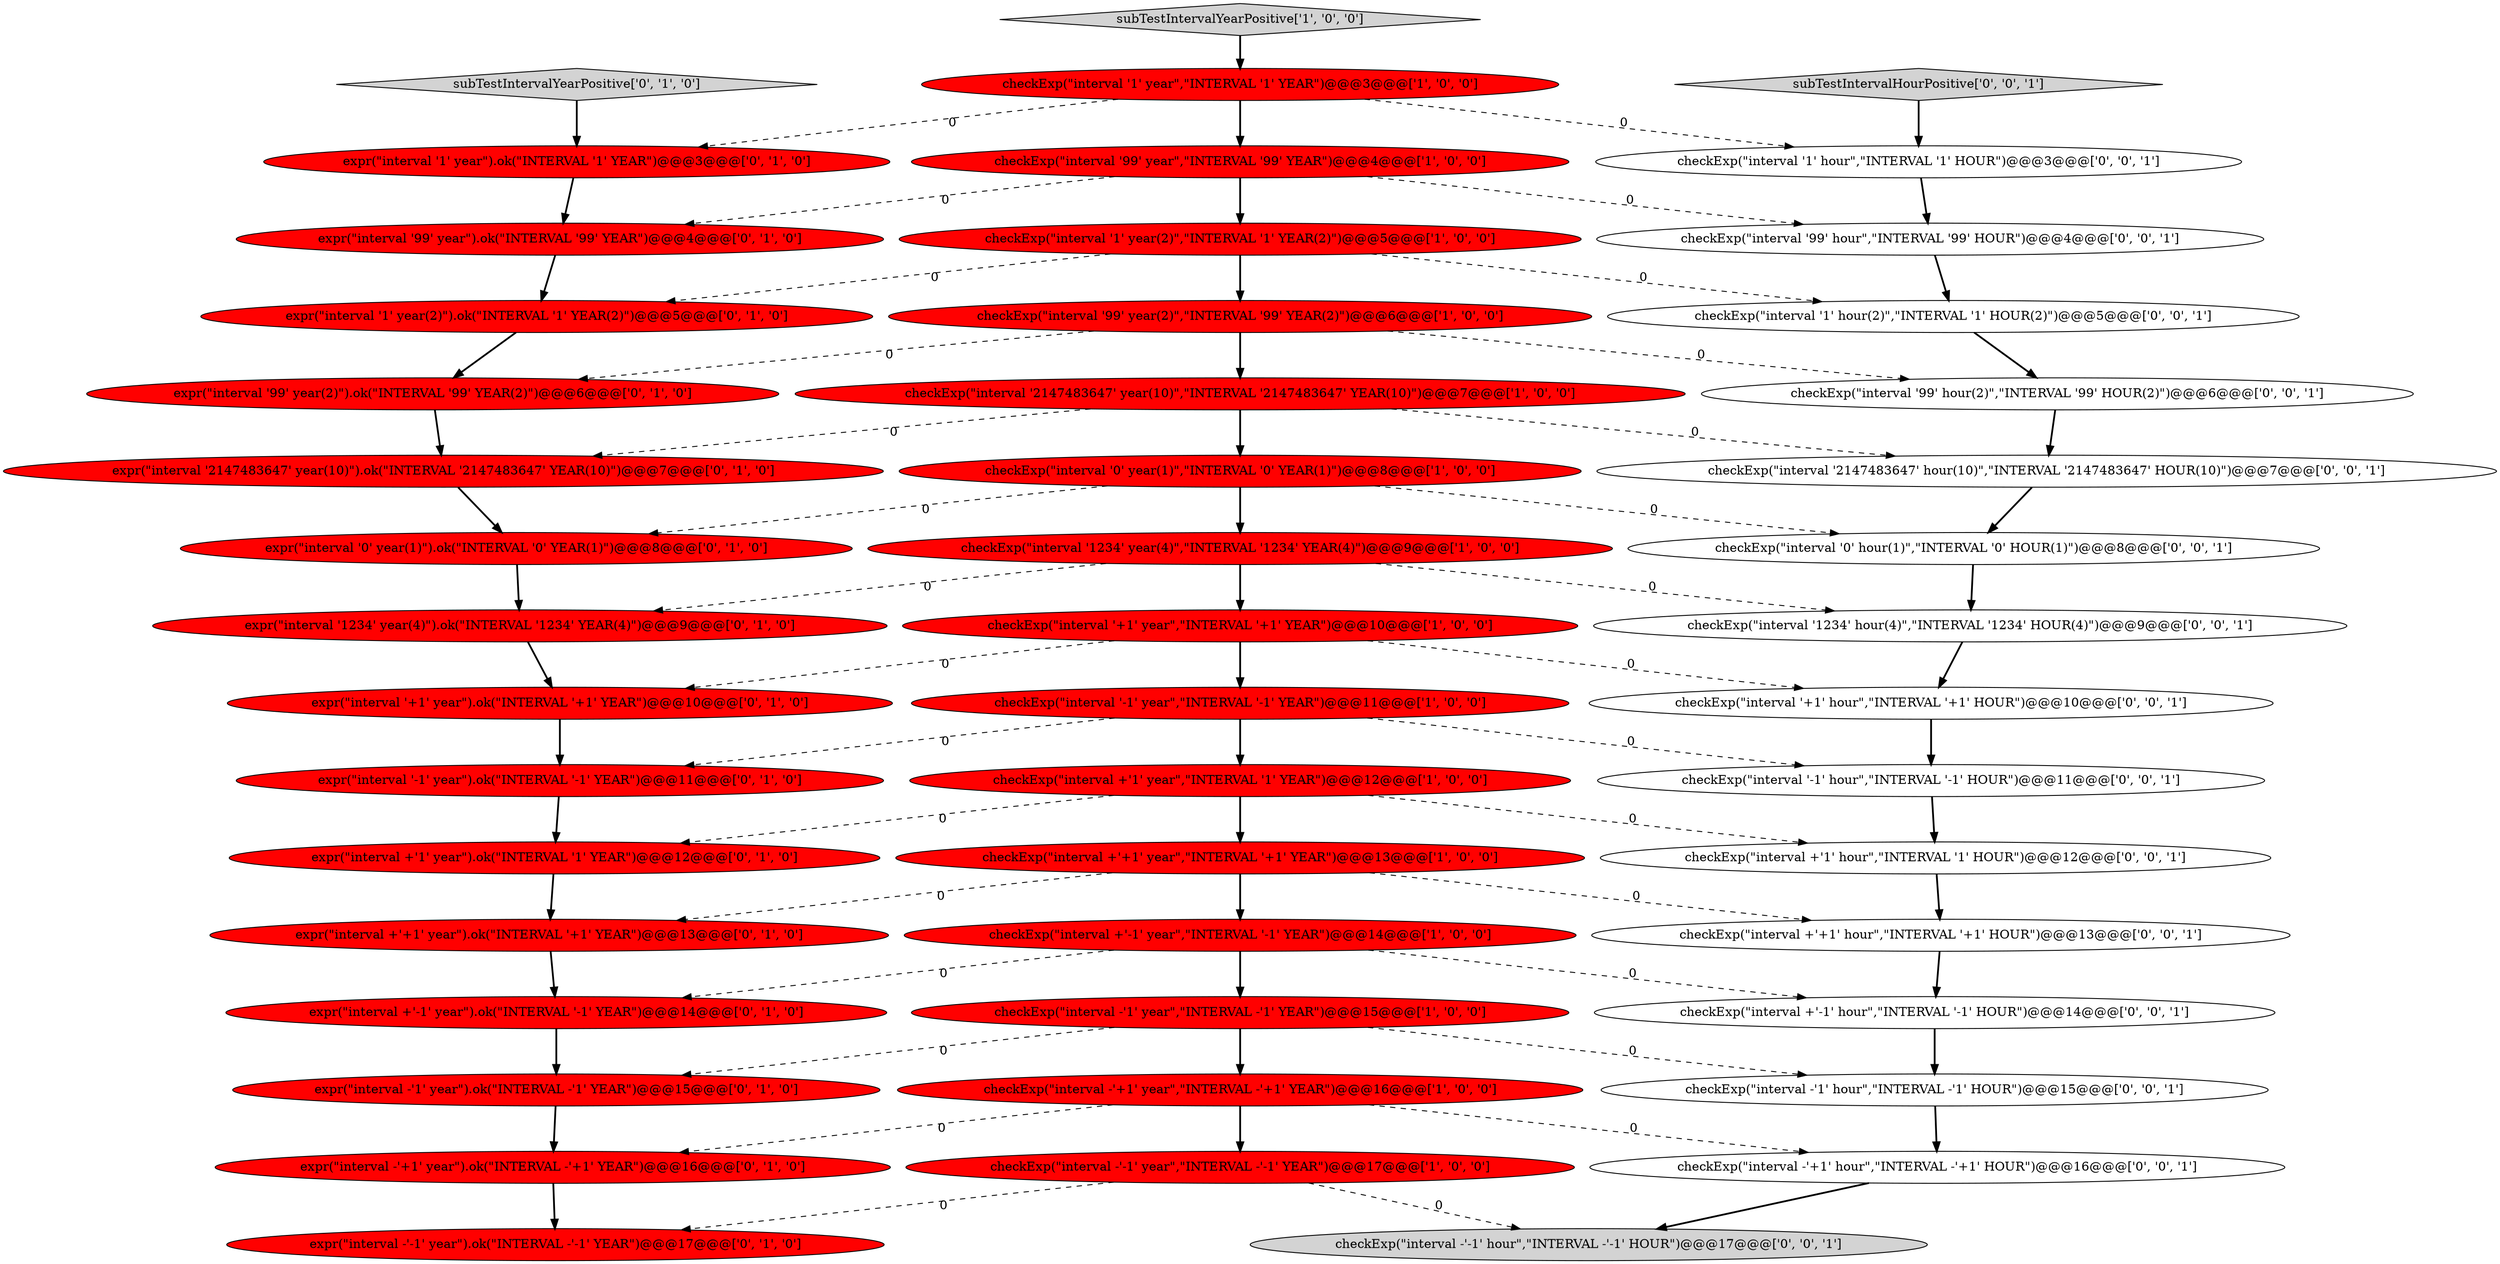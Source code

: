 digraph {
12 [style = filled, label = "checkExp(\"interval '0' year(1)\",\"INTERVAL '0' YEAR(1)\")@@@8@@@['1', '0', '0']", fillcolor = red, shape = ellipse image = "AAA1AAABBB1BBB"];
27 [style = filled, label = "expr(\"interval -'-1' year\").ok(\"INTERVAL -'-1' YEAR\")@@@17@@@['0', '1', '0']", fillcolor = red, shape = ellipse image = "AAA1AAABBB2BBB"];
14 [style = filled, label = "checkExp(\"interval -'1' year\",\"INTERVAL -'1' YEAR\")@@@15@@@['1', '0', '0']", fillcolor = red, shape = ellipse image = "AAA1AAABBB1BBB"];
25 [style = filled, label = "expr(\"interval '99' year(2)\").ok(\"INTERVAL '99' YEAR(2)\")@@@6@@@['0', '1', '0']", fillcolor = red, shape = ellipse image = "AAA1AAABBB2BBB"];
40 [style = filled, label = "checkExp(\"interval -'1' hour\",\"INTERVAL -'1' HOUR\")@@@15@@@['0', '0', '1']", fillcolor = white, shape = ellipse image = "AAA0AAABBB3BBB"];
43 [style = filled, label = "checkExp(\"interval '2147483647' hour(10)\",\"INTERVAL '2147483647' HOUR(10)\")@@@7@@@['0', '0', '1']", fillcolor = white, shape = ellipse image = "AAA0AAABBB3BBB"];
44 [style = filled, label = "checkExp(\"interval +'1' hour\",\"INTERVAL '1' HOUR\")@@@12@@@['0', '0', '1']", fillcolor = white, shape = ellipse image = "AAA0AAABBB3BBB"];
2 [style = filled, label = "checkExp(\"interval '+1' year\",\"INTERVAL '+1' YEAR\")@@@10@@@['1', '0', '0']", fillcolor = red, shape = ellipse image = "AAA1AAABBB1BBB"];
38 [style = filled, label = "checkExp(\"interval '0' hour(1)\",\"INTERVAL '0' HOUR(1)\")@@@8@@@['0', '0', '1']", fillcolor = white, shape = ellipse image = "AAA0AAABBB3BBB"];
1 [style = filled, label = "checkExp(\"interval '1' year(2)\",\"INTERVAL '1' YEAR(2)\")@@@5@@@['1', '0', '0']", fillcolor = red, shape = ellipse image = "AAA1AAABBB1BBB"];
41 [style = filled, label = "checkExp(\"interval -'+1' hour\",\"INTERVAL -'+1' HOUR\")@@@16@@@['0', '0', '1']", fillcolor = white, shape = ellipse image = "AAA0AAABBB3BBB"];
21 [style = filled, label = "expr(\"interval +'+1' year\").ok(\"INTERVAL '+1' YEAR\")@@@13@@@['0', '1', '0']", fillcolor = red, shape = ellipse image = "AAA1AAABBB2BBB"];
4 [style = filled, label = "checkExp(\"interval -'+1' year\",\"INTERVAL -'+1' YEAR\")@@@16@@@['1', '0', '0']", fillcolor = red, shape = ellipse image = "AAA1AAABBB1BBB"];
16 [style = filled, label = "expr(\"interval '99' year\").ok(\"INTERVAL '99' YEAR\")@@@4@@@['0', '1', '0']", fillcolor = red, shape = ellipse image = "AAA1AAABBB2BBB"];
28 [style = filled, label = "expr(\"interval '0' year(1)\").ok(\"INTERVAL '0' YEAR(1)\")@@@8@@@['0', '1', '0']", fillcolor = red, shape = ellipse image = "AAA1AAABBB2BBB"];
39 [style = filled, label = "checkExp(\"interval '+1' hour\",\"INTERVAL '+1' HOUR\")@@@10@@@['0', '0', '1']", fillcolor = white, shape = ellipse image = "AAA0AAABBB3BBB"];
17 [style = filled, label = "expr(\"interval '-1' year\").ok(\"INTERVAL '-1' YEAR\")@@@11@@@['0', '1', '0']", fillcolor = red, shape = ellipse image = "AAA1AAABBB2BBB"];
35 [style = filled, label = "checkExp(\"interval -'-1' hour\",\"INTERVAL -'-1' HOUR\")@@@17@@@['0', '0', '1']", fillcolor = lightgray, shape = ellipse image = "AAA0AAABBB3BBB"];
47 [style = filled, label = "checkExp(\"interval +'+1' hour\",\"INTERVAL '+1' HOUR\")@@@13@@@['0', '0', '1']", fillcolor = white, shape = ellipse image = "AAA0AAABBB3BBB"];
24 [style = filled, label = "expr(\"interval '1' year\").ok(\"INTERVAL '1' YEAR\")@@@3@@@['0', '1', '0']", fillcolor = red, shape = ellipse image = "AAA1AAABBB2BBB"];
26 [style = filled, label = "expr(\"interval -'+1' year\").ok(\"INTERVAL -'+1' YEAR\")@@@16@@@['0', '1', '0']", fillcolor = red, shape = ellipse image = "AAA1AAABBB2BBB"];
29 [style = filled, label = "expr(\"interval +'-1' year\").ok(\"INTERVAL '-1' YEAR\")@@@14@@@['0', '1', '0']", fillcolor = red, shape = ellipse image = "AAA1AAABBB2BBB"];
13 [style = filled, label = "checkExp(\"interval -'-1' year\",\"INTERVAL -'-1' YEAR\")@@@17@@@['1', '0', '0']", fillcolor = red, shape = ellipse image = "AAA1AAABBB1BBB"];
11 [style = filled, label = "checkExp(\"interval +'-1' year\",\"INTERVAL '-1' YEAR\")@@@14@@@['1', '0', '0']", fillcolor = red, shape = ellipse image = "AAA1AAABBB1BBB"];
22 [style = filled, label = "expr(\"interval '2147483647' year(10)\").ok(\"INTERVAL '2147483647' YEAR(10)\")@@@7@@@['0', '1', '0']", fillcolor = red, shape = ellipse image = "AAA1AAABBB2BBB"];
19 [style = filled, label = "subTestIntervalYearPositive['0', '1', '0']", fillcolor = lightgray, shape = diamond image = "AAA0AAABBB2BBB"];
34 [style = filled, label = "checkExp(\"interval +'-1' hour\",\"INTERVAL '-1' HOUR\")@@@14@@@['0', '0', '1']", fillcolor = white, shape = ellipse image = "AAA0AAABBB3BBB"];
7 [style = filled, label = "checkExp(\"interval '-1' year\",\"INTERVAL '-1' YEAR\")@@@11@@@['1', '0', '0']", fillcolor = red, shape = ellipse image = "AAA1AAABBB1BBB"];
3 [style = filled, label = "checkExp(\"interval +'+1' year\",\"INTERVAL '+1' YEAR\")@@@13@@@['1', '0', '0']", fillcolor = red, shape = ellipse image = "AAA1AAABBB1BBB"];
42 [style = filled, label = "checkExp(\"interval '99' hour\",\"INTERVAL '99' HOUR\")@@@4@@@['0', '0', '1']", fillcolor = white, shape = ellipse image = "AAA0AAABBB3BBB"];
0 [style = filled, label = "checkExp(\"interval '1' year\",\"INTERVAL '1' YEAR\")@@@3@@@['1', '0', '0']", fillcolor = red, shape = ellipse image = "AAA1AAABBB1BBB"];
9 [style = filled, label = "checkExp(\"interval '2147483647' year(10)\",\"INTERVAL '2147483647' YEAR(10)\")@@@7@@@['1', '0', '0']", fillcolor = red, shape = ellipse image = "AAA1AAABBB1BBB"];
18 [style = filled, label = "expr(\"interval -'1' year\").ok(\"INTERVAL -'1' YEAR\")@@@15@@@['0', '1', '0']", fillcolor = red, shape = ellipse image = "AAA1AAABBB2BBB"];
5 [style = filled, label = "checkExp(\"interval '99' year\",\"INTERVAL '99' YEAR\")@@@4@@@['1', '0', '0']", fillcolor = red, shape = ellipse image = "AAA1AAABBB1BBB"];
10 [style = filled, label = "checkExp(\"interval '99' year(2)\",\"INTERVAL '99' YEAR(2)\")@@@6@@@['1', '0', '0']", fillcolor = red, shape = ellipse image = "AAA1AAABBB1BBB"];
15 [style = filled, label = "checkExp(\"interval +'1' year\",\"INTERVAL '1' YEAR\")@@@12@@@['1', '0', '0']", fillcolor = red, shape = ellipse image = "AAA1AAABBB1BBB"];
23 [style = filled, label = "expr(\"interval '+1' year\").ok(\"INTERVAL '+1' YEAR\")@@@10@@@['0', '1', '0']", fillcolor = red, shape = ellipse image = "AAA1AAABBB2BBB"];
30 [style = filled, label = "expr(\"interval '1234' year(4)\").ok(\"INTERVAL '1234' YEAR(4)\")@@@9@@@['0', '1', '0']", fillcolor = red, shape = ellipse image = "AAA1AAABBB2BBB"];
36 [style = filled, label = "checkExp(\"interval '1234' hour(4)\",\"INTERVAL '1234' HOUR(4)\")@@@9@@@['0', '0', '1']", fillcolor = white, shape = ellipse image = "AAA0AAABBB3BBB"];
6 [style = filled, label = "checkExp(\"interval '1234' year(4)\",\"INTERVAL '1234' YEAR(4)\")@@@9@@@['1', '0', '0']", fillcolor = red, shape = ellipse image = "AAA1AAABBB1BBB"];
33 [style = filled, label = "checkExp(\"interval '-1' hour\",\"INTERVAL '-1' HOUR\")@@@11@@@['0', '0', '1']", fillcolor = white, shape = ellipse image = "AAA0AAABBB3BBB"];
31 [style = filled, label = "expr(\"interval +'1' year\").ok(\"INTERVAL '1' YEAR\")@@@12@@@['0', '1', '0']", fillcolor = red, shape = ellipse image = "AAA1AAABBB2BBB"];
8 [style = filled, label = "subTestIntervalYearPositive['1', '0', '0']", fillcolor = lightgray, shape = diamond image = "AAA0AAABBB1BBB"];
46 [style = filled, label = "checkExp(\"interval '99' hour(2)\",\"INTERVAL '99' HOUR(2)\")@@@6@@@['0', '0', '1']", fillcolor = white, shape = ellipse image = "AAA0AAABBB3BBB"];
32 [style = filled, label = "subTestIntervalHourPositive['0', '0', '1']", fillcolor = lightgray, shape = diamond image = "AAA0AAABBB3BBB"];
45 [style = filled, label = "checkExp(\"interval '1' hour\",\"INTERVAL '1' HOUR\")@@@3@@@['0', '0', '1']", fillcolor = white, shape = ellipse image = "AAA0AAABBB3BBB"];
20 [style = filled, label = "expr(\"interval '1' year(2)\").ok(\"INTERVAL '1' YEAR(2)\")@@@5@@@['0', '1', '0']", fillcolor = red, shape = ellipse image = "AAA1AAABBB2BBB"];
37 [style = filled, label = "checkExp(\"interval '1' hour(2)\",\"INTERVAL '1' HOUR(2)\")@@@5@@@['0', '0', '1']", fillcolor = white, shape = ellipse image = "AAA0AAABBB3BBB"];
2->23 [style = dashed, label="0"];
12->38 [style = dashed, label="0"];
1->37 [style = dashed, label="0"];
32->45 [style = bold, label=""];
42->37 [style = bold, label=""];
3->47 [style = dashed, label="0"];
34->40 [style = bold, label=""];
25->22 [style = bold, label=""];
28->30 [style = bold, label=""];
11->14 [style = bold, label=""];
7->17 [style = dashed, label="0"];
3->21 [style = dashed, label="0"];
13->35 [style = dashed, label="0"];
11->34 [style = dashed, label="0"];
17->31 [style = bold, label=""];
4->13 [style = bold, label=""];
30->23 [style = bold, label=""];
18->26 [style = bold, label=""];
5->42 [style = dashed, label="0"];
3->11 [style = bold, label=""];
11->29 [style = dashed, label="0"];
38->36 [style = bold, label=""];
9->22 [style = dashed, label="0"];
22->28 [style = bold, label=""];
31->21 [style = bold, label=""];
15->44 [style = dashed, label="0"];
4->26 [style = dashed, label="0"];
15->3 [style = bold, label=""];
12->6 [style = bold, label=""];
20->25 [style = bold, label=""];
36->39 [style = bold, label=""];
41->35 [style = bold, label=""];
0->45 [style = dashed, label="0"];
39->33 [style = bold, label=""];
29->18 [style = bold, label=""];
9->43 [style = dashed, label="0"];
19->24 [style = bold, label=""];
6->2 [style = bold, label=""];
1->20 [style = dashed, label="0"];
8->0 [style = bold, label=""];
5->16 [style = dashed, label="0"];
10->46 [style = dashed, label="0"];
24->16 [style = bold, label=""];
5->1 [style = bold, label=""];
26->27 [style = bold, label=""];
21->29 [style = bold, label=""];
43->38 [style = bold, label=""];
37->46 [style = bold, label=""];
13->27 [style = dashed, label="0"];
12->28 [style = dashed, label="0"];
6->36 [style = dashed, label="0"];
2->39 [style = dashed, label="0"];
40->41 [style = bold, label=""];
15->31 [style = dashed, label="0"];
45->42 [style = bold, label=""];
0->24 [style = dashed, label="0"];
7->15 [style = bold, label=""];
23->17 [style = bold, label=""];
6->30 [style = dashed, label="0"];
10->9 [style = bold, label=""];
9->12 [style = bold, label=""];
7->33 [style = dashed, label="0"];
2->7 [style = bold, label=""];
47->34 [style = bold, label=""];
14->18 [style = dashed, label="0"];
1->10 [style = bold, label=""];
16->20 [style = bold, label=""];
33->44 [style = bold, label=""];
44->47 [style = bold, label=""];
10->25 [style = dashed, label="0"];
14->40 [style = dashed, label="0"];
0->5 [style = bold, label=""];
14->4 [style = bold, label=""];
4->41 [style = dashed, label="0"];
46->43 [style = bold, label=""];
}
